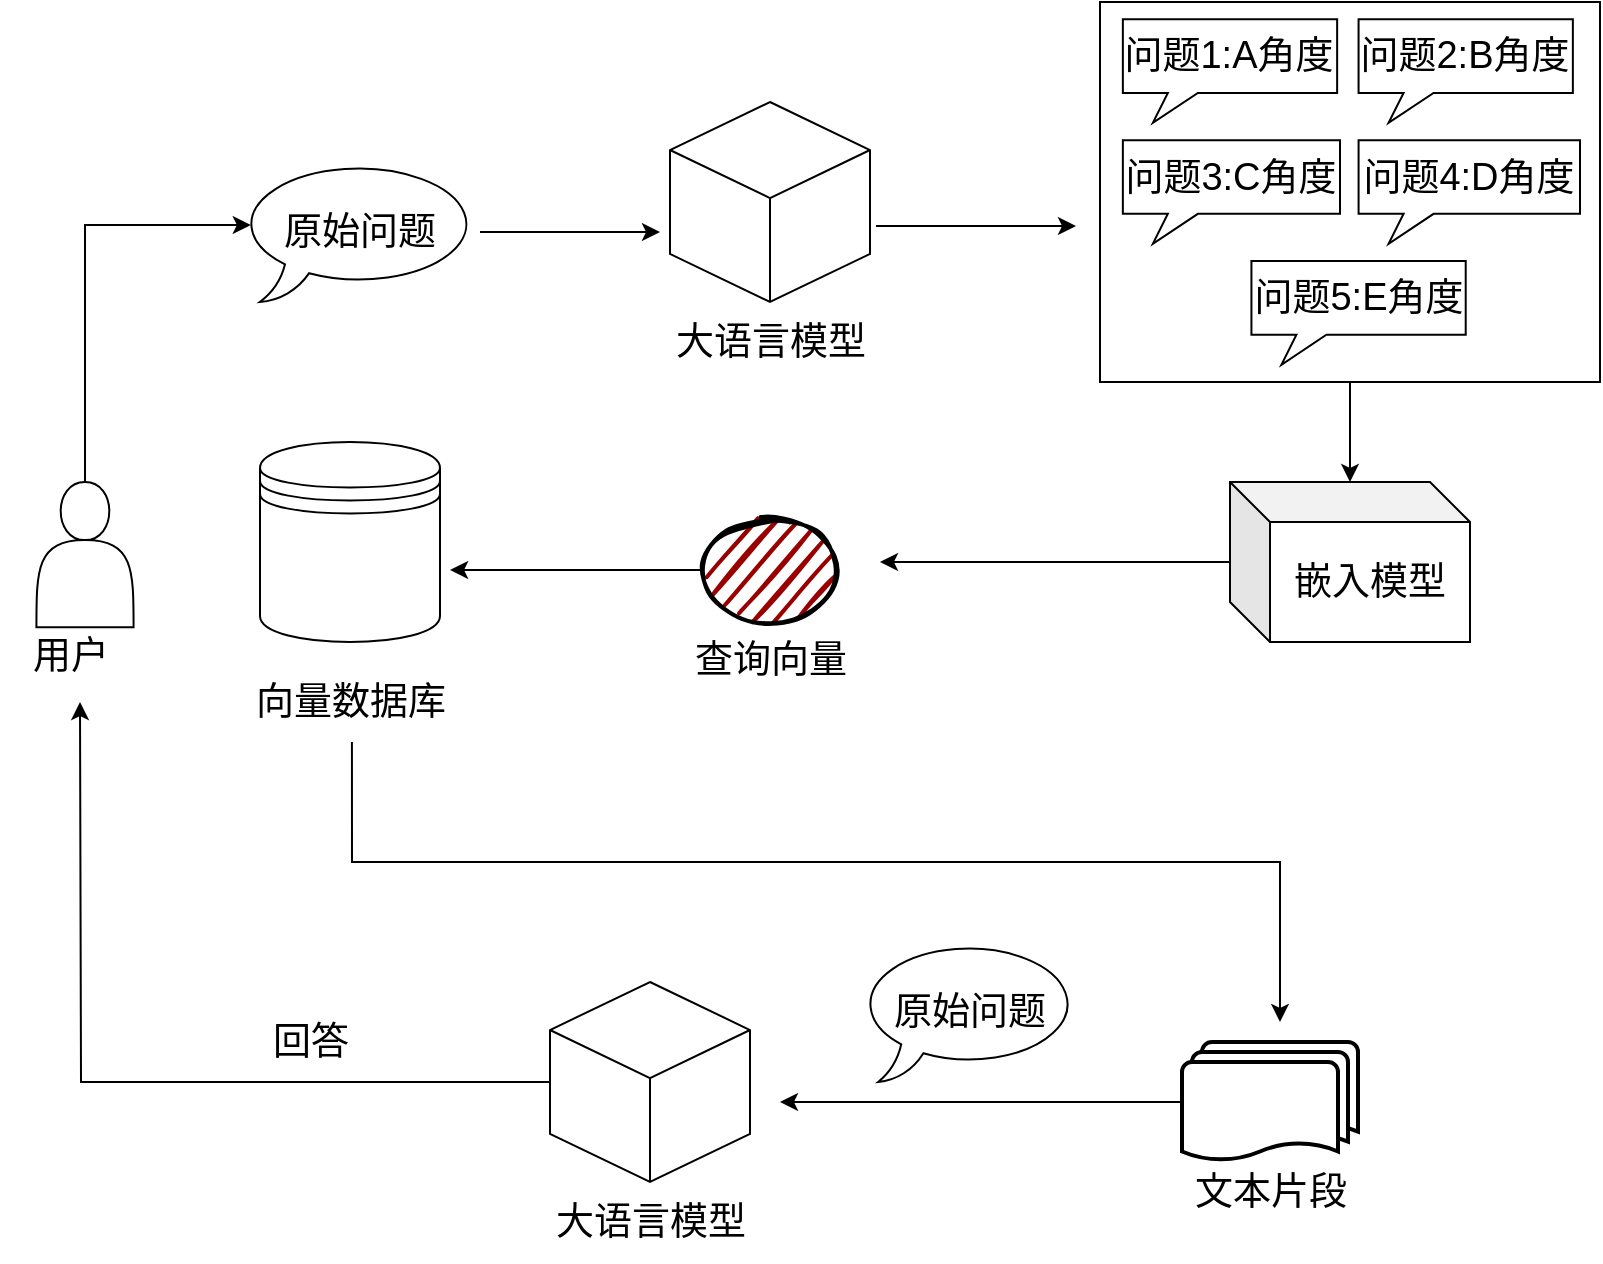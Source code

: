 <mxfile version="20.3.0" type="device"><diagram id="2IjWcM1Mcv_VdqKJsSQd" name="第 1 页"><mxGraphModel dx="1839" dy="903" grid="1" gridSize="10" guides="1" tooltips="1" connect="1" arrows="1" fold="1" page="1" pageScale="1" pageWidth="583" pageHeight="827" math="0" shadow="0"><root><mxCell id="0"/><mxCell id="1" parent="0"/><mxCell id="ssb6S28CgUfIw8MPfsT5-1" style="edgeStyle=orthogonalEdgeStyle;rounded=0;orthogonalLoop=1;jettySize=auto;html=1;fontSize=19;fontStyle=0" parent="1" source="ssb6S28CgUfIw8MPfsT5-2" edge="1"><mxGeometry relative="1" as="geometry"><mxPoint x="180" y="225" as="targetPoint"/></mxGeometry></mxCell><mxCell id="ssb6S28CgUfIw8MPfsT5-2" value="原始问题" style="whiteSpace=wrap;html=1;shape=mxgraph.basic.oval_callout;fontSize=19;labelBackgroundColor=default;fontStyle=0" parent="1" vertex="1"><mxGeometry x="-30" y="190" width="120" height="70" as="geometry"/></mxCell><mxCell id="ssb6S28CgUfIw8MPfsT5-3" value="" style="group;fontStyle=0;fontSize=19;" parent="1" vertex="1" connectable="0"><mxGeometry x="170" y="160" width="130" height="140" as="geometry"/></mxCell><mxCell id="ssb6S28CgUfIw8MPfsT5-4" value="" style="whiteSpace=wrap;html=1;shape=mxgraph.basic.isocube;isoAngle=15;fontSize=19;fontStyle=0" parent="ssb6S28CgUfIw8MPfsT5-3" vertex="1"><mxGeometry x="15" width="100" height="100" as="geometry"/></mxCell><mxCell id="ssb6S28CgUfIw8MPfsT5-5" value="&lt;span style=&quot;font-size: 19px;&quot;&gt;大语言模型&lt;/span&gt;" style="text;html=1;align=center;verticalAlign=middle;resizable=0;points=[];autosize=1;strokeColor=none;fillColor=none;fontSize=19;fontStyle=0" parent="ssb6S28CgUfIw8MPfsT5-3" vertex="1"><mxGeometry x="5" y="100" width="120" height="40" as="geometry"/></mxCell><mxCell id="ssb6S28CgUfIw8MPfsT5-10" style="edgeStyle=orthogonalEdgeStyle;rounded=0;orthogonalLoop=1;jettySize=auto;html=1;fontSize=19;fontStyle=0" parent="1" edge="1"><mxGeometry relative="1" as="geometry"><mxPoint x="388" y="222" as="targetPoint"/><mxPoint x="288" y="222" as="sourcePoint"/></mxGeometry></mxCell><mxCell id="ssb6S28CgUfIw8MPfsT5-62" value="" style="edgeStyle=orthogonalEdgeStyle;rounded=0;orthogonalLoop=1;jettySize=auto;html=1;fontStyle=0;fontSize=19;" parent="1" source="ssb6S28CgUfIw8MPfsT5-18" edge="1"><mxGeometry relative="1" as="geometry"><mxPoint x="290" y="390" as="targetPoint"/></mxGeometry></mxCell><mxCell id="ssb6S28CgUfIw8MPfsT5-18" value="嵌入模型" style="shape=cube;whiteSpace=wrap;html=1;boundedLbl=1;backgroundOutline=1;darkOpacity=0.05;darkOpacity2=0.1;labelBackgroundColor=#FFFFFF;fontSize=19;fontColor=#000000;fontStyle=0" parent="1" vertex="1"><mxGeometry x="465" y="350" width="120" height="80" as="geometry"/></mxCell><mxCell id="ssb6S28CgUfIw8MPfsT5-20" value="" style="group;fontStyle=0;fontSize=19;" parent="1" vertex="1" connectable="0"><mxGeometry x="180" y="369" width="110" height="90" as="geometry"/></mxCell><mxCell id="ssb6S28CgUfIw8MPfsT5-21" value="" style="ellipse;whiteSpace=wrap;html=1;strokeWidth=2;fillWeight=2;hachureGap=8;fillColor=#990000;fillStyle=dots;sketch=1;labelBackgroundColor=#FFFFFF;fontSize=19;fontColor=#000000;fontStyle=0" parent="ssb6S28CgUfIw8MPfsT5-20" vertex="1"><mxGeometry x="20" width="70" height="50" as="geometry"/></mxCell><mxCell id="ssb6S28CgUfIw8MPfsT5-22" value="查询向量" style="text;html=1;align=center;verticalAlign=middle;resizable=0;points=[];autosize=1;strokeColor=none;fillColor=none;fontSize=19;fontColor=#000000;fontStyle=0" parent="ssb6S28CgUfIw8MPfsT5-20" vertex="1"><mxGeometry x="5" y="50" width="100" height="40" as="geometry"/></mxCell><mxCell id="ssb6S28CgUfIw8MPfsT5-23" value="" style="shape=datastore;whiteSpace=wrap;html=1;labelBackgroundColor=#FFFFFF;fontSize=19;fontColor=#000000;fontStyle=0" parent="1" vertex="1"><mxGeometry x="-20" y="330" width="90" height="100" as="geometry"/></mxCell><mxCell id="ssb6S28CgUfIw8MPfsT5-25" style="edgeStyle=orthogonalEdgeStyle;rounded=0;orthogonalLoop=1;jettySize=auto;html=1;fontSize=19;fontColor=#000000;fontStyle=0" parent="1" source="ssb6S28CgUfIw8MPfsT5-26" edge="1"><mxGeometry relative="1" as="geometry"><mxPoint x="240" y="660" as="targetPoint"/></mxGeometry></mxCell><mxCell id="ssb6S28CgUfIw8MPfsT5-26" value="" style="strokeWidth=2;html=1;shape=mxgraph.flowchart.multi-document;whiteSpace=wrap;labelBackgroundColor=#FFFFFF;fontSize=19;fontColor=#000000;fontStyle=0" parent="1" vertex="1"><mxGeometry x="441" y="630" width="88" height="60" as="geometry"/></mxCell><mxCell id="ssb6S28CgUfIw8MPfsT5-27" value="文本片段" style="text;html=1;align=center;verticalAlign=middle;resizable=0;points=[];autosize=1;strokeColor=none;fillColor=none;fontSize=19;fontColor=#000000;fontStyle=0" parent="1" vertex="1"><mxGeometry x="435" y="685" width="100" height="40" as="geometry"/></mxCell><mxCell id="ssb6S28CgUfIw8MPfsT5-28" value="" style="group;fontStyle=0;fontSize=19;" parent="1" vertex="1" connectable="0"><mxGeometry x="110" y="600" width="130" height="140" as="geometry"/></mxCell><mxCell id="ssb6S28CgUfIw8MPfsT5-29" value="" style="whiteSpace=wrap;html=1;shape=mxgraph.basic.isocube;isoAngle=15;fontSize=19;fontStyle=0" parent="ssb6S28CgUfIw8MPfsT5-28" vertex="1"><mxGeometry x="15" width="100" height="100" as="geometry"/></mxCell><mxCell id="-X_gu2MmH3LVywdxC1F6-2" value="&lt;span style=&quot;font-size: 19px;&quot;&gt;大语言模型&lt;/span&gt;" style="text;html=1;align=center;verticalAlign=middle;resizable=0;points=[];autosize=1;strokeColor=none;fillColor=none;fontSize=19;fontStyle=0" parent="ssb6S28CgUfIw8MPfsT5-28" vertex="1"><mxGeometry x="5" y="100" width="120" height="40" as="geometry"/></mxCell><mxCell id="ssb6S28CgUfIw8MPfsT5-31" value="原始问题" style="whiteSpace=wrap;html=1;shape=mxgraph.basic.oval_callout;fontSize=19;labelBackgroundColor=default;fontStyle=0" parent="1" vertex="1"><mxGeometry x="280" y="580" width="110" height="70" as="geometry"/></mxCell><mxCell id="ssb6S28CgUfIw8MPfsT5-32" value="" style="group;fontStyle=0;fontSize=19;" parent="1" vertex="1" connectable="0"><mxGeometry x="-150" y="350" width="85" height="115" as="geometry"/></mxCell><mxCell id="ssb6S28CgUfIw8MPfsT5-33" value="" style="shape=actor;whiteSpace=wrap;html=1;labelBackgroundColor=#FFFFFF;fontSize=19;fontColor=#000000;fontStyle=0" parent="ssb6S28CgUfIw8MPfsT5-32" vertex="1"><mxGeometry x="18.214" width="48.571" height="72.632" as="geometry"/></mxCell><mxCell id="ssb6S28CgUfIw8MPfsT5-34" value="用户" style="text;html=1;align=center;verticalAlign=middle;resizable=0;points=[];autosize=1;strokeColor=none;fillColor=none;fontSize=19;fontColor=#000000;fontStyle=0" parent="ssb6S28CgUfIw8MPfsT5-32" vertex="1"><mxGeometry x="5" y="66.579" width="60" height="40" as="geometry"/></mxCell><mxCell id="ssb6S28CgUfIw8MPfsT5-35" style="edgeStyle=orthogonalEdgeStyle;rounded=0;orthogonalLoop=1;jettySize=auto;html=1;fontSize=19;fontColor=#000000;entryX=0.045;entryY=0.45;entryDx=0;entryDy=0;entryPerimeter=0;fontStyle=0" parent="1" source="ssb6S28CgUfIw8MPfsT5-33" target="ssb6S28CgUfIw8MPfsT5-2" edge="1"><mxGeometry relative="1" as="geometry"><mxPoint x="-107.5" y="190" as="targetPoint"/><Array as="points"><mxPoint x="-107" y="222"/></Array></mxGeometry></mxCell><mxCell id="ssb6S28CgUfIw8MPfsT5-36" style="edgeStyle=orthogonalEdgeStyle;rounded=0;orthogonalLoop=1;jettySize=auto;html=1;fontSize=19;fontColor=#000000;fontStyle=0" parent="1" source="ssb6S28CgUfIw8MPfsT5-29" edge="1"><mxGeometry relative="1" as="geometry"><mxPoint x="-110" y="460" as="targetPoint"/></mxGeometry></mxCell><mxCell id="ssb6S28CgUfIw8MPfsT5-37" value="回答" style="text;html=1;align=center;verticalAlign=middle;resizable=0;points=[];autosize=1;strokeColor=none;fillColor=none;fontSize=19;fontColor=#000000;fontStyle=0" parent="1" vertex="1"><mxGeometry x="-25" y="610" width="60" height="40" as="geometry"/></mxCell><mxCell id="ssb6S28CgUfIw8MPfsT5-64" style="edgeStyle=orthogonalEdgeStyle;rounded=0;orthogonalLoop=1;jettySize=auto;html=1;exitX=0.508;exitY=1;exitDx=0;exitDy=0;exitPerimeter=0;fontStyle=0;fontSize=19;" parent="1" source="ssb6S28CgUfIw8MPfsT5-60" edge="1"><mxGeometry relative="1" as="geometry"><mxPoint x="490" y="620" as="targetPoint"/><Array as="points"><mxPoint x="26" y="540"/><mxPoint x="490" y="540"/><mxPoint x="490" y="620"/></Array></mxGeometry></mxCell><mxCell id="ssb6S28CgUfIw8MPfsT5-60" value="向量数据库" style="text;html=1;align=center;verticalAlign=middle;resizable=0;points=[];autosize=1;strokeColor=none;fillColor=none;fontSize=19;fontColor=#000000;fontStyle=0" parent="1" vertex="1"><mxGeometry x="-35" y="440" width="120" height="40" as="geometry"/></mxCell><mxCell id="ssb6S28CgUfIw8MPfsT5-61" value="" style="edgeStyle=orthogonalEdgeStyle;rounded=0;orthogonalLoop=1;jettySize=auto;html=1;fontStyle=0;fontSize=19;" parent="1" source="ssb6S28CgUfIw8MPfsT5-58" target="ssb6S28CgUfIw8MPfsT5-18" edge="1"><mxGeometry relative="1" as="geometry"/></mxCell><mxCell id="ssb6S28CgUfIw8MPfsT5-63" style="edgeStyle=orthogonalEdgeStyle;rounded=0;orthogonalLoop=1;jettySize=auto;html=1;entryX=1.056;entryY=0.64;entryDx=0;entryDy=0;entryPerimeter=0;fontStyle=0;fontSize=19;" parent="1" source="ssb6S28CgUfIw8MPfsT5-21" target="ssb6S28CgUfIw8MPfsT5-23" edge="1"><mxGeometry relative="1" as="geometry"><mxPoint x="120" y="387.5" as="targetPoint"/></mxGeometry></mxCell><mxCell id="ssb6S28CgUfIw8MPfsT5-58" value="" style="verticalLabelPosition=bottom;verticalAlign=top;html=1;shape=mxgraph.basic.rect;fillColor2=none;strokeWidth=1;size=20;indent=5;fontStyle=0;fontSize=19;" parent="1" vertex="1"><mxGeometry x="400" y="110" width="250" height="190" as="geometry"/></mxCell><mxCell id="ssb6S28CgUfIw8MPfsT5-51" value="问题1:A角度" style="whiteSpace=wrap;html=1;shape=mxgraph.basic.rectCallout;dx=30;dy=15;boundedLbl=1;fontStyle=0;fontSize=19;" parent="1" vertex="1"><mxGeometry x="411.429" y="118.636" width="107.143" height="51.818" as="geometry"/></mxCell><mxCell id="ssb6S28CgUfIw8MPfsT5-52" value="问题2:B角度" style="whiteSpace=wrap;html=1;shape=mxgraph.basic.rectCallout;dx=30;dy=15;boundedLbl=1;fontStyle=0;fontSize=19;" parent="1" vertex="1"><mxGeometry x="529.286" y="118.636" width="107.143" height="51.818" as="geometry"/></mxCell><mxCell id="ssb6S28CgUfIw8MPfsT5-53" value="问题3:C角度" style="whiteSpace=wrap;html=1;shape=mxgraph.basic.rectCallout;dx=30;dy=15;boundedLbl=1;fontStyle=0;fontSize=19;" parent="1" vertex="1"><mxGeometry x="411.43" y="179.09" width="108.57" height="51.82" as="geometry"/></mxCell><mxCell id="ssb6S28CgUfIw8MPfsT5-54" value="问题4:D角度" style="whiteSpace=wrap;html=1;shape=mxgraph.basic.rectCallout;dx=30;dy=15;boundedLbl=1;fontStyle=0;fontSize=19;" parent="1" vertex="1"><mxGeometry x="529.29" y="179.09" width="110.71" height="51.82" as="geometry"/></mxCell><mxCell id="ssb6S28CgUfIw8MPfsT5-55" value="问题5:E角度" style="whiteSpace=wrap;html=1;shape=mxgraph.basic.rectCallout;dx=30;dy=15;boundedLbl=1;fontStyle=0;fontSize=19;" parent="1" vertex="1"><mxGeometry x="475.714" y="239.545" width="107.143" height="51.818" as="geometry"/></mxCell></root></mxGraphModel></diagram></mxfile>